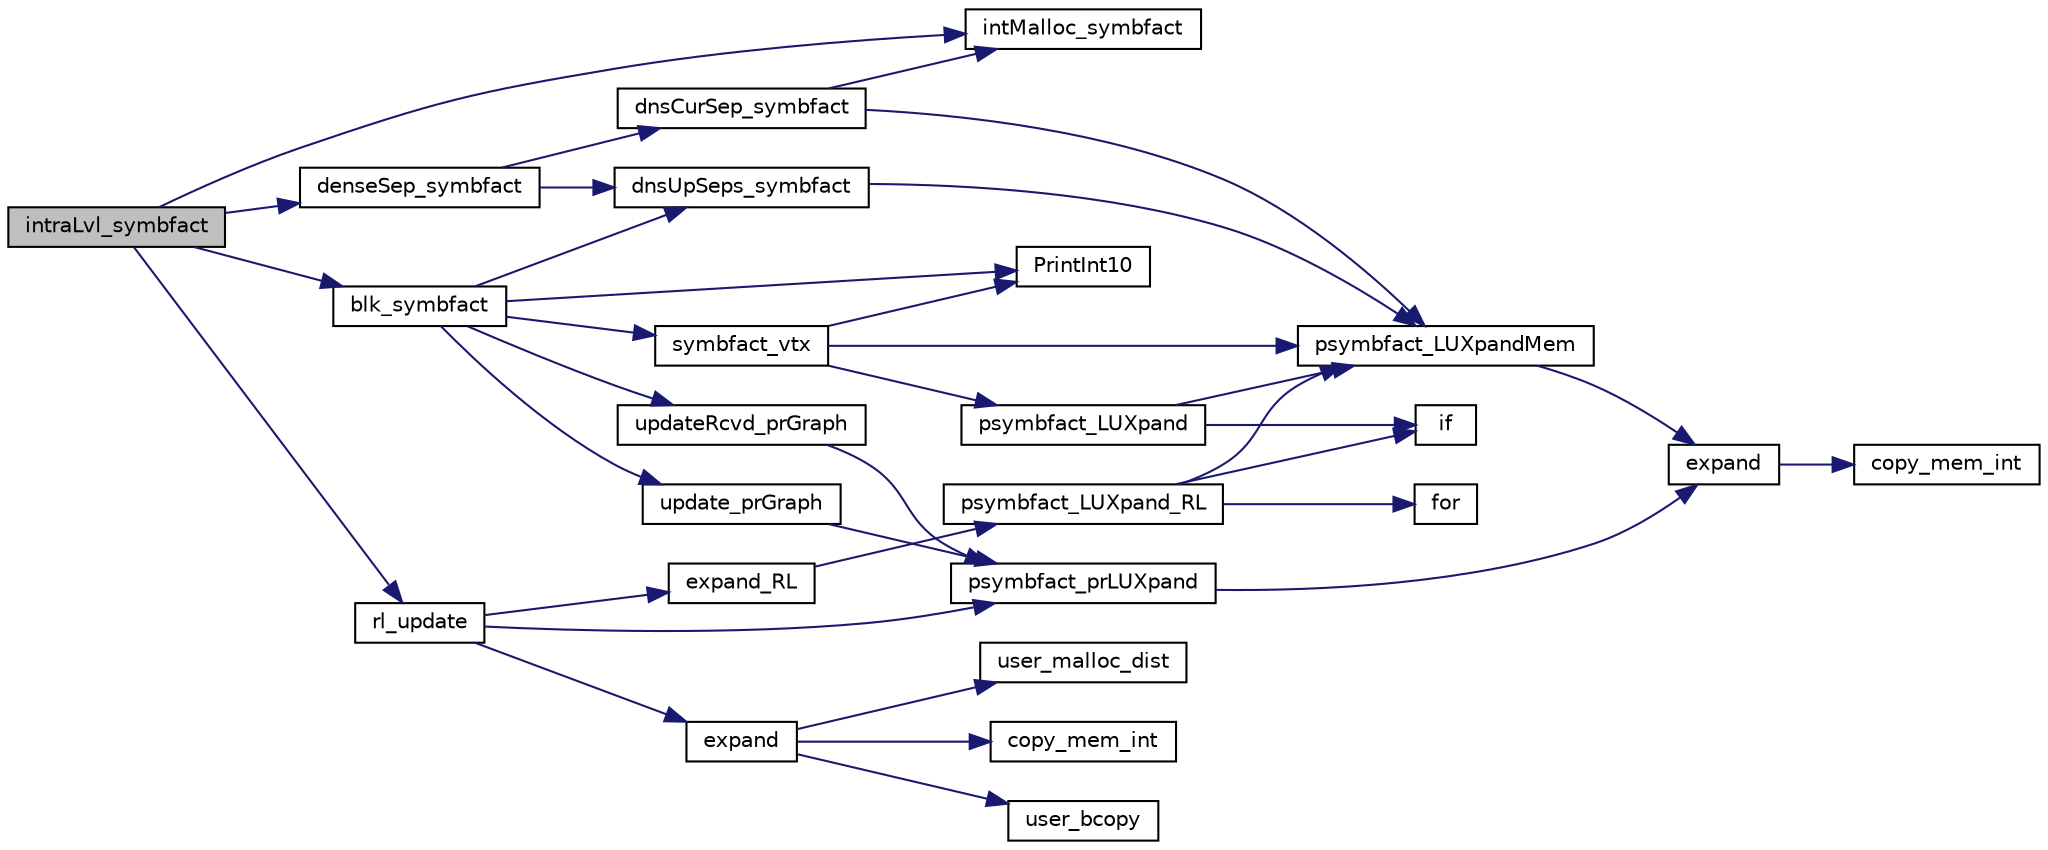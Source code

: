 digraph "intraLvl_symbfact"
{
 // LATEX_PDF_SIZE
  edge [fontname="Helvetica",fontsize="10",labelfontname="Helvetica",labelfontsize="10"];
  node [fontname="Helvetica",fontsize="10",shape=record];
  rankdir="LR";
  Node1 [label="intraLvl_symbfact",height=0.2,width=0.4,color="black", fillcolor="grey75", style="filled", fontcolor="black",tooltip=" "];
  Node1 -> Node2 [color="midnightblue",fontsize="10",style="solid",fontname="Helvetica"];
  Node2 [label="blk_symbfact",height=0.2,width=0.4,color="black", fillcolor="white", style="filled",URL="$psymbfact_8c.html#a47f4f1b6c34ac4aa267c934cd0bf4d36",tooltip=" "];
  Node2 -> Node3 [color="midnightblue",fontsize="10",style="solid",fontname="Helvetica"];
  Node3 [label="dnsUpSeps_symbfact",height=0.2,width=0.4,color="black", fillcolor="white", style="filled",URL="$psymbfact_8c.html#aced970ae256f2b93fc157f394f785034",tooltip=" "];
  Node3 -> Node4 [color="midnightblue",fontsize="10",style="solid",fontname="Helvetica"];
  Node4 [label="psymbfact_LUXpandMem",height=0.2,width=0.4,color="black", fillcolor="white", style="filled",URL="$psymbfact__util_8c.html#a56bbfa934c23ce76261505b554ca235c",tooltip=" "];
  Node4 -> Node5 [color="midnightblue",fontsize="10",style="solid",fontname="Helvetica"];
  Node5 [label="expand",height=0.2,width=0.4,color="black", fillcolor="white", style="filled",URL="$psymbfact__util_8c.html#a5d255e8d2ec4fa37c5c5eefe5c8abf2e",tooltip="Expand the existing storage to accommodate more fill-ins."];
  Node5 -> Node6 [color="midnightblue",fontsize="10",style="solid",fontname="Helvetica"];
  Node6 [label="copy_mem_int",height=0.2,width=0.4,color="black", fillcolor="white", style="filled",URL="$psymbfact__util_8c.html#a2ec94d8a7b22ab6d35c15a0dff8b2299",tooltip=" "];
  Node2 -> Node7 [color="midnightblue",fontsize="10",style="solid",fontname="Helvetica"];
  Node7 [label="PrintInt10",height=0.2,width=0.4,color="black", fillcolor="white", style="filled",URL="$superlu__defs_8h.html#ab03f0fccabf0c7a84b0e2c99c2988809",tooltip=" "];
  Node2 -> Node8 [color="midnightblue",fontsize="10",style="solid",fontname="Helvetica"];
  Node8 [label="symbfact_vtx",height=0.2,width=0.4,color="black", fillcolor="white", style="filled",URL="$psymbfact_8c.html#aa051bfbf7c4540b61e0e505c7728b675",tooltip=" "];
  Node8 -> Node7 [color="midnightblue",fontsize="10",style="solid",fontname="Helvetica"];
  Node8 -> Node9 [color="midnightblue",fontsize="10",style="solid",fontname="Helvetica"];
  Node9 [label="psymbfact_LUXpand",height=0.2,width=0.4,color="black", fillcolor="white", style="filled",URL="$psymbfact__util_8c.html#a23485d885edb452fa34518970aaae111",tooltip=" "];
  Node9 -> Node10 [color="midnightblue",fontsize="10",style="solid",fontname="Helvetica"];
  Node10 [label="if",height=0.2,width=0.4,color="black", fillcolor="white", style="filled",URL="$dutil__dist_8c.html#a4a651a924783b51112ae041ee77bb902",tooltip=" "];
  Node9 -> Node4 [color="midnightblue",fontsize="10",style="solid",fontname="Helvetica"];
  Node8 -> Node4 [color="midnightblue",fontsize="10",style="solid",fontname="Helvetica"];
  Node2 -> Node11 [color="midnightblue",fontsize="10",style="solid",fontname="Helvetica"];
  Node11 [label="update_prGraph",height=0.2,width=0.4,color="black", fillcolor="white", style="filled",URL="$psymbfact_8c.html#a913cbdb354d1f65ef09e084da9be2c0a",tooltip=" "];
  Node11 -> Node12 [color="midnightblue",fontsize="10",style="solid",fontname="Helvetica"];
  Node12 [label="psymbfact_prLUXpand",height=0.2,width=0.4,color="black", fillcolor="white", style="filled",URL="$psymbfact__util_8c.html#ac1ea4e71dc81ce50f953f8a1ca8b9bf2",tooltip=" "];
  Node12 -> Node5 [color="midnightblue",fontsize="10",style="solid",fontname="Helvetica"];
  Node2 -> Node13 [color="midnightblue",fontsize="10",style="solid",fontname="Helvetica"];
  Node13 [label="updateRcvd_prGraph",height=0.2,width=0.4,color="black", fillcolor="white", style="filled",URL="$psymbfact_8c.html#ac70f5ddb442cf172f69c89e2c71edc19",tooltip=" "];
  Node13 -> Node12 [color="midnightblue",fontsize="10",style="solid",fontname="Helvetica"];
  Node1 -> Node14 [color="midnightblue",fontsize="10",style="solid",fontname="Helvetica"];
  Node14 [label="denseSep_symbfact",height=0.2,width=0.4,color="black", fillcolor="white", style="filled",URL="$psymbfact_8c.html#a4c9558e8689486222ce814ac7da63089",tooltip=" "];
  Node14 -> Node15 [color="midnightblue",fontsize="10",style="solid",fontname="Helvetica"];
  Node15 [label="dnsCurSep_symbfact",height=0.2,width=0.4,color="black", fillcolor="white", style="filled",URL="$psymbfact_8c.html#a01c74d13ae7e45d5cad024a476204292",tooltip=" "];
  Node15 -> Node16 [color="midnightblue",fontsize="10",style="solid",fontname="Helvetica"];
  Node16 [label="intMalloc_symbfact",height=0.2,width=0.4,color="black", fillcolor="white", style="filled",URL="$psymbfact_8c.html#a86f4e2444198e5ab8ceb169073f19152",tooltip=" "];
  Node15 -> Node4 [color="midnightblue",fontsize="10",style="solid",fontname="Helvetica"];
  Node14 -> Node3 [color="midnightblue",fontsize="10",style="solid",fontname="Helvetica"];
  Node1 -> Node16 [color="midnightblue",fontsize="10",style="solid",fontname="Helvetica"];
  Node1 -> Node17 [color="midnightblue",fontsize="10",style="solid",fontname="Helvetica"];
  Node17 [label="rl_update",height=0.2,width=0.4,color="black", fillcolor="white", style="filled",URL="$psymbfact_8c.html#a7c0cf6957be19c60654454f3fe66359b",tooltip=" "];
  Node17 -> Node18 [color="midnightblue",fontsize="10",style="solid",fontname="Helvetica"];
  Node18 [label="expand",height=0.2,width=0.4,color="black", fillcolor="white", style="filled",URL="$memory_8c.html#a213fafd19733ebd74bcf5c9ef89068b6",tooltip=" "];
  Node18 -> Node19 [color="midnightblue",fontsize="10",style="solid",fontname="Helvetica"];
  Node19 [label="copy_mem_int",height=0.2,width=0.4,color="black", fillcolor="white", style="filled",URL="$memory_8c.html#a565ad7ca8a38ee26b057ad6880192ba2",tooltip=" "];
  Node18 -> Node20 [color="midnightblue",fontsize="10",style="solid",fontname="Helvetica"];
  Node20 [label="user_bcopy",height=0.2,width=0.4,color="black", fillcolor="white", style="filled",URL="$memory_8c.html#a54f4f38998738c1ecdfd235c385f5058",tooltip=" "];
  Node18 -> Node21 [color="midnightblue",fontsize="10",style="solid",fontname="Helvetica"];
  Node21 [label="user_malloc_dist",height=0.2,width=0.4,color="black", fillcolor="white", style="filled",URL="$memory_8c.html#a7f88accf6d8ceb239718435e4e7cfb34",tooltip=" "];
  Node17 -> Node22 [color="midnightblue",fontsize="10",style="solid",fontname="Helvetica"];
  Node22 [label="expand_RL",height=0.2,width=0.4,color="black", fillcolor="white", style="filled",URL="$psymbfact_8c.html#a87143ebb742e4503ca9b614f4ea3724b",tooltip=" "];
  Node22 -> Node23 [color="midnightblue",fontsize="10",style="solid",fontname="Helvetica"];
  Node23 [label="psymbfact_LUXpand_RL",height=0.2,width=0.4,color="black", fillcolor="white", style="filled",URL="$psymbfact__util_8c.html#a8731b7cfbea7d388ad5c48e92b1b3aee",tooltip=" "];
  Node23 -> Node24 [color="midnightblue",fontsize="10",style="solid",fontname="Helvetica"];
  Node24 [label="for",height=0.2,width=0.4,color="black", fillcolor="white", style="filled",URL="$dutil__dist_8c.html#a1fa3106fcf315ec2c58c319e589230cd",tooltip=" "];
  Node23 -> Node10 [color="midnightblue",fontsize="10",style="solid",fontname="Helvetica"];
  Node23 -> Node4 [color="midnightblue",fontsize="10",style="solid",fontname="Helvetica"];
  Node17 -> Node12 [color="midnightblue",fontsize="10",style="solid",fontname="Helvetica"];
}

